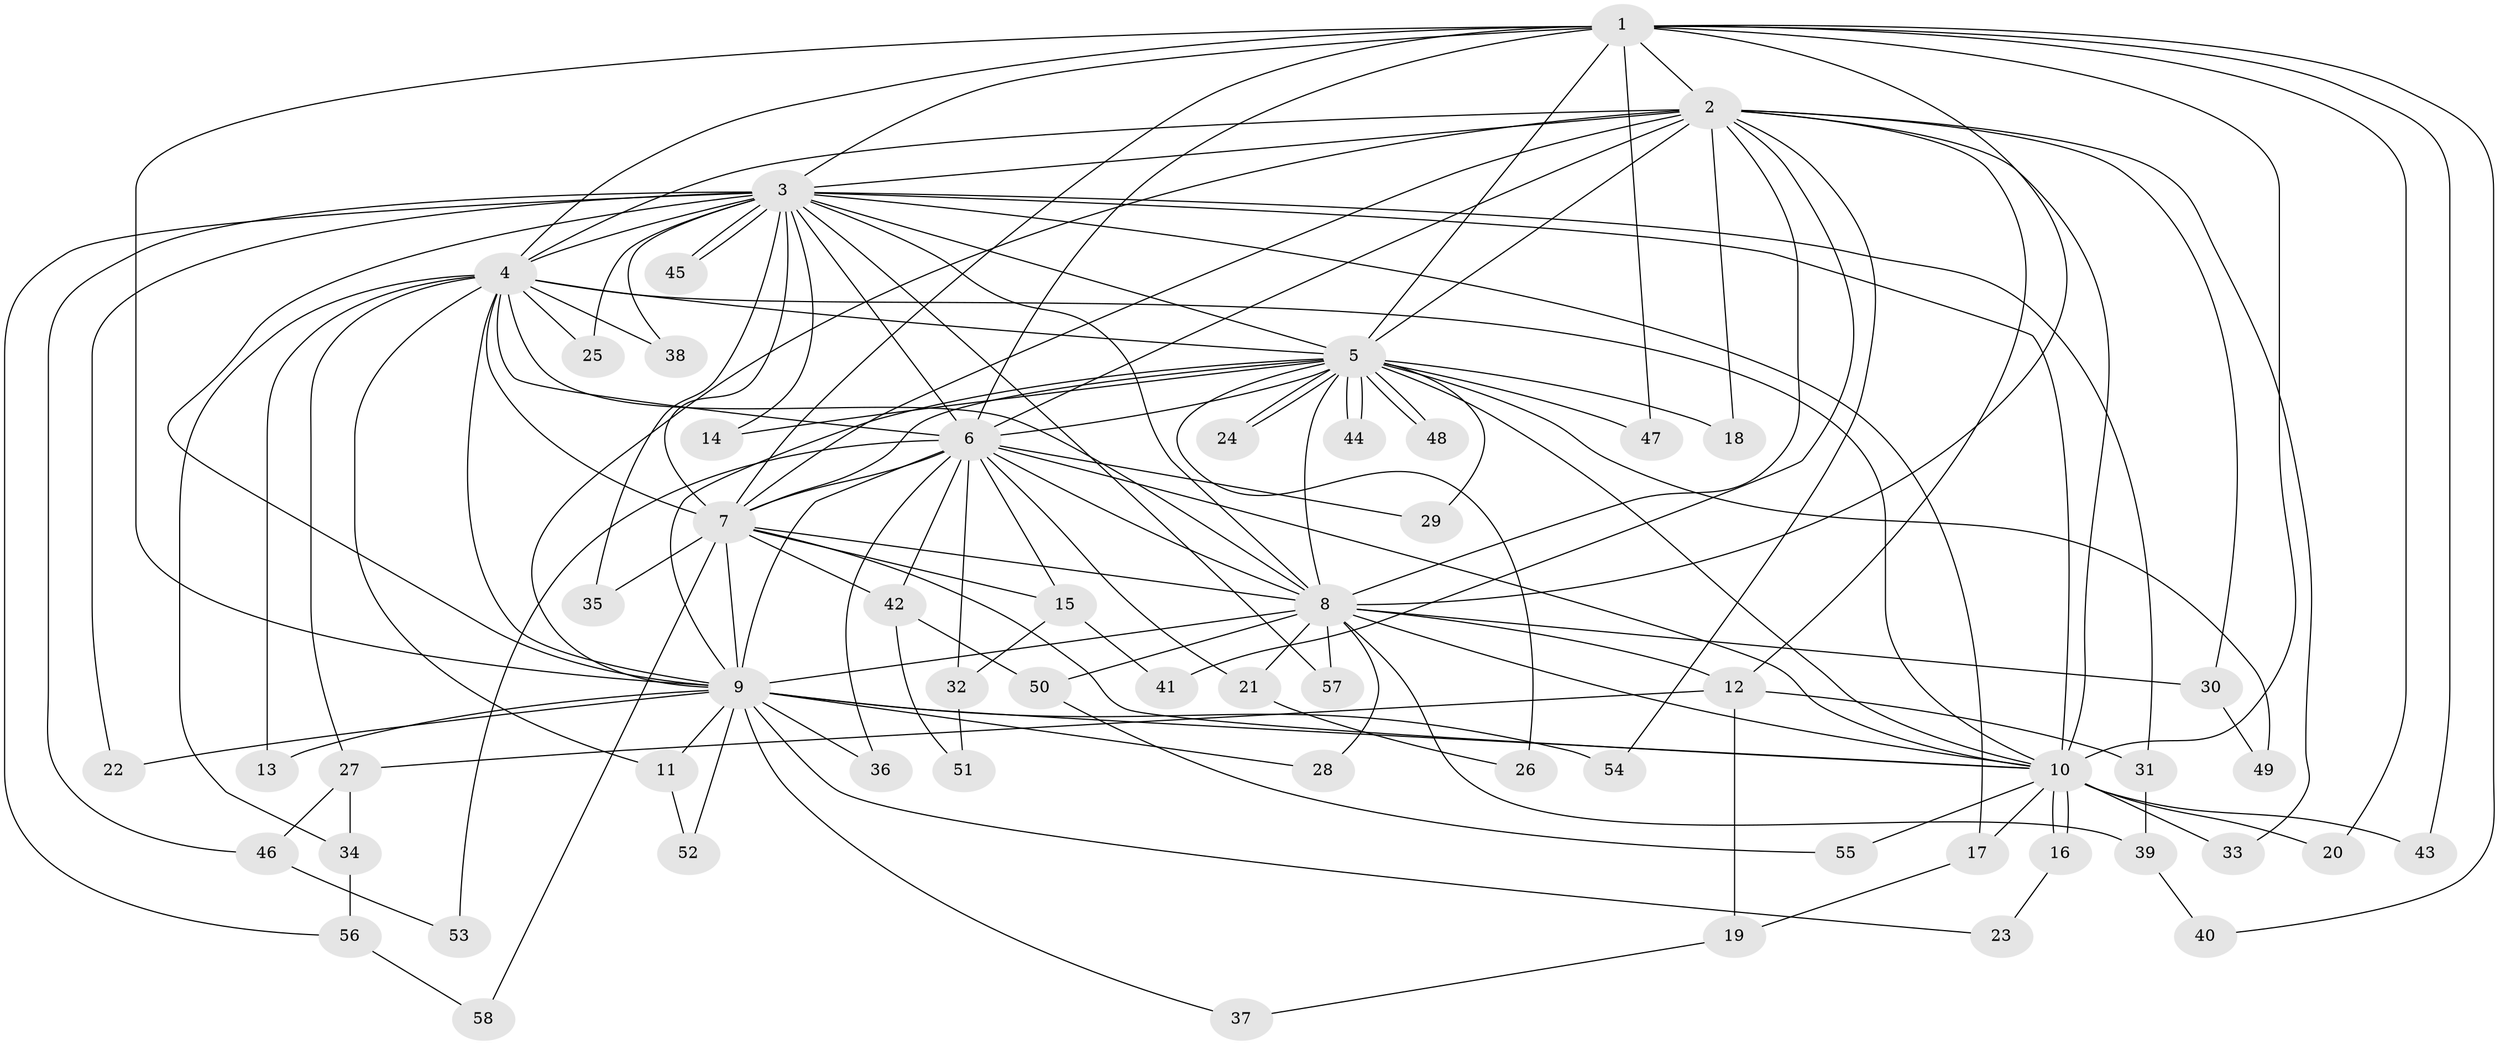 // Generated by graph-tools (version 1.1) at 2025/45/03/09/25 04:45:39]
// undirected, 58 vertices, 141 edges
graph export_dot {
graph [start="1"]
  node [color=gray90,style=filled];
  1;
  2;
  3;
  4;
  5;
  6;
  7;
  8;
  9;
  10;
  11;
  12;
  13;
  14;
  15;
  16;
  17;
  18;
  19;
  20;
  21;
  22;
  23;
  24;
  25;
  26;
  27;
  28;
  29;
  30;
  31;
  32;
  33;
  34;
  35;
  36;
  37;
  38;
  39;
  40;
  41;
  42;
  43;
  44;
  45;
  46;
  47;
  48;
  49;
  50;
  51;
  52;
  53;
  54;
  55;
  56;
  57;
  58;
  1 -- 2;
  1 -- 3;
  1 -- 4;
  1 -- 5;
  1 -- 6;
  1 -- 7;
  1 -- 8;
  1 -- 9;
  1 -- 10;
  1 -- 20;
  1 -- 40;
  1 -- 43;
  1 -- 47;
  2 -- 3;
  2 -- 4;
  2 -- 5;
  2 -- 6;
  2 -- 7;
  2 -- 8;
  2 -- 9;
  2 -- 10;
  2 -- 12;
  2 -- 18;
  2 -- 30;
  2 -- 33;
  2 -- 41;
  2 -- 54;
  3 -- 4;
  3 -- 5;
  3 -- 6;
  3 -- 7;
  3 -- 8;
  3 -- 9;
  3 -- 10;
  3 -- 14;
  3 -- 17;
  3 -- 22;
  3 -- 25;
  3 -- 31;
  3 -- 35;
  3 -- 38;
  3 -- 45;
  3 -- 45;
  3 -- 46;
  3 -- 56;
  3 -- 57;
  4 -- 5;
  4 -- 6;
  4 -- 7;
  4 -- 8;
  4 -- 9;
  4 -- 10;
  4 -- 11;
  4 -- 13;
  4 -- 25;
  4 -- 27;
  4 -- 34;
  4 -- 38;
  5 -- 6;
  5 -- 7;
  5 -- 8;
  5 -- 9;
  5 -- 10;
  5 -- 14;
  5 -- 18;
  5 -- 24;
  5 -- 24;
  5 -- 26;
  5 -- 29;
  5 -- 44;
  5 -- 44;
  5 -- 47;
  5 -- 48;
  5 -- 48;
  5 -- 49;
  6 -- 7;
  6 -- 8;
  6 -- 9;
  6 -- 10;
  6 -- 15;
  6 -- 21;
  6 -- 29;
  6 -- 32;
  6 -- 36;
  6 -- 42;
  6 -- 53;
  7 -- 8;
  7 -- 9;
  7 -- 10;
  7 -- 15;
  7 -- 35;
  7 -- 42;
  7 -- 58;
  8 -- 9;
  8 -- 10;
  8 -- 12;
  8 -- 21;
  8 -- 28;
  8 -- 30;
  8 -- 39;
  8 -- 50;
  8 -- 57;
  9 -- 10;
  9 -- 11;
  9 -- 13;
  9 -- 22;
  9 -- 23;
  9 -- 28;
  9 -- 36;
  9 -- 37;
  9 -- 52;
  9 -- 54;
  10 -- 16;
  10 -- 16;
  10 -- 17;
  10 -- 20;
  10 -- 33;
  10 -- 43;
  10 -- 55;
  11 -- 52;
  12 -- 19;
  12 -- 27;
  12 -- 31;
  15 -- 32;
  15 -- 41;
  16 -- 23;
  17 -- 19;
  19 -- 37;
  21 -- 26;
  27 -- 34;
  27 -- 46;
  30 -- 49;
  31 -- 39;
  32 -- 51;
  34 -- 56;
  39 -- 40;
  42 -- 50;
  42 -- 51;
  46 -- 53;
  50 -- 55;
  56 -- 58;
}
